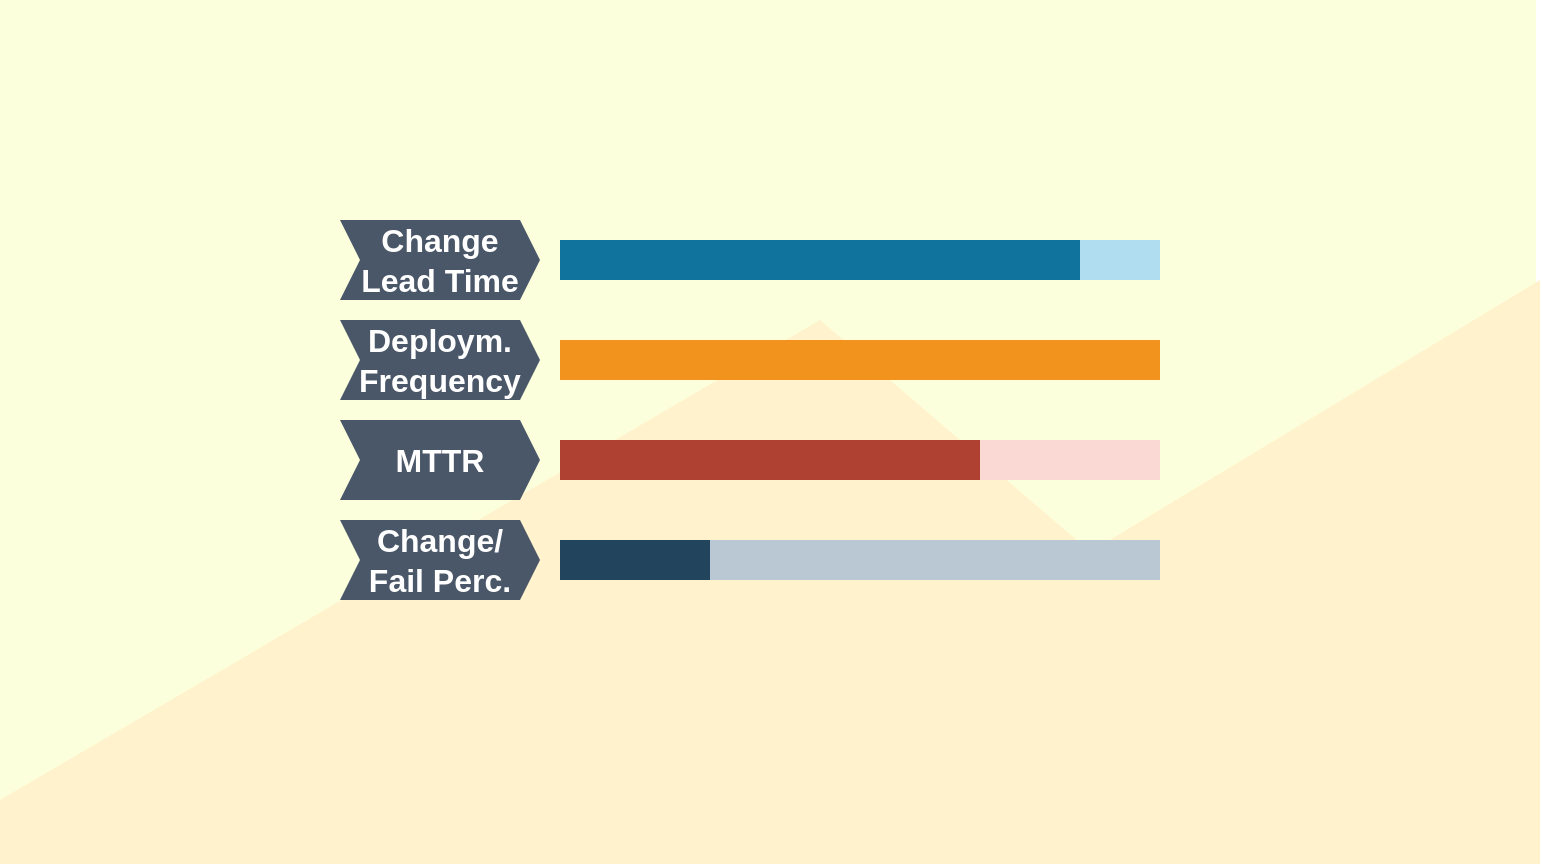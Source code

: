 <mxfile version="20.3.0" type="device"><diagram id="sfGkyqJ-wVHbOri7GWkh" name="Seite-1"><mxGraphModel dx="946" dy="606" grid="1" gridSize="10" guides="1" tooltips="1" connect="1" arrows="1" fold="1" page="1" pageScale="1" pageWidth="827" pageHeight="1169" math="0" shadow="0"><root><mxCell id="0"/><mxCell id="1" parent="0"/><mxCell id="nMVIfYfNS6cF1Cbamtte-1" value="" style="rounded=0;whiteSpace=wrap;html=1;imageWidth=200;imageHeight=24;fillColor=#FBFFDB;strokeColor=none;gradientDirection=west;imageAspect=0;fontColor=#333333;fillStyle=auto;" parent="1" vertex="1"><mxGeometry x="20" y="40" width="768" height="432" as="geometry"/></mxCell><mxCell id="X70-C00PvixJzz_IBROO-23" value="" style="shape=manualInput;whiteSpace=wrap;html=1;glass=0;comic=0;fillStyle=auto;fillColor=#FFF2CC;sketch=0;size=133;strokeColor=none;" parent="1" vertex="1"><mxGeometry x="570" y="180" width="220" height="292" as="geometry"/></mxCell><mxCell id="X70-C00PvixJzz_IBROO-24" value="" style="shape=manualInput;whiteSpace=wrap;html=1;glass=0;comic=0;fillStyle=auto;fillColor=#FFF2CC;sketch=0;size=120;strokeColor=none;flipH=1;" parent="1" vertex="1"><mxGeometry x="430" y="200" width="140" height="272" as="geometry"/></mxCell><mxCell id="X70-C00PvixJzz_IBROO-25" value="" style="shape=manualInput;whiteSpace=wrap;html=1;glass=0;comic=0;fillStyle=auto;fillColor=#FFF2CC;sketch=0;size=240;strokeColor=none;" parent="1" vertex="1"><mxGeometry x="20" y="200" width="410" height="272" as="geometry"/></mxCell><mxCell id="X70-C00PvixJzz_IBROO-3" value="Change Lead Time" style="shape=step;perimeter=stepPerimeter;whiteSpace=wrap;html=1;fixedSize=1;size=10;fillColor=#4A5768;strokeColor=none;fontSize=16;fontColor=#ffffff;fontStyle=1;rounded=0;" parent="1" vertex="1"><mxGeometry x="190" y="150" width="100" height="40" as="geometry"/></mxCell><mxCell id="X70-C00PvixJzz_IBROO-4" value="" style="whiteSpace=wrap;html=1;fixedSize=1;size=10;fillColor=#B1DDF0;strokeColor=none;" parent="1" vertex="1"><mxGeometry x="300" y="160" width="300" height="20" as="geometry"/></mxCell><mxCell id="X70-C00PvixJzz_IBROO-5" value="" style="whiteSpace=wrap;html=1;fixedSize=1;size=10;fillColor=#10739E;strokeColor=none;shadow=0;" parent="1" vertex="1"><mxGeometry x="300" y="160" width="260" height="20" as="geometry"/></mxCell><mxCell id="X70-C00PvixJzz_IBROO-6" value="Deploym. Frequency" style="shape=step;perimeter=stepPerimeter;whiteSpace=wrap;html=1;fixedSize=1;size=10;fillColor=#4A5768;strokeColor=none;fontSize=16;fontColor=#ffffff;fontStyle=1;rounded=0;" parent="1" vertex="1"><mxGeometry x="190" y="200" width="100" height="40" as="geometry"/></mxCell><mxCell id="X70-C00PvixJzz_IBROO-7" value="" style="whiteSpace=wrap;html=1;fixedSize=1;size=10;fillColor=#FCE7CD;strokeColor=none;" parent="1" vertex="1"><mxGeometry x="300" y="210" width="300" height="20" as="geometry"/></mxCell><mxCell id="X70-C00PvixJzz_IBROO-8" value="" style="whiteSpace=wrap;html=1;fixedSize=1;size=10;fillColor=#F2931E;strokeColor=none;shadow=0;" parent="1" vertex="1"><mxGeometry x="300" y="210" width="300" height="20" as="geometry"/></mxCell><mxCell id="X70-C00PvixJzz_IBROO-9" value="MTTR" style="shape=step;perimeter=stepPerimeter;whiteSpace=wrap;html=1;fixedSize=1;size=10;fillColor=#4A5768;strokeColor=none;fontSize=16;fontColor=#ffffff;fontStyle=1;rounded=0;" parent="1" vertex="1"><mxGeometry x="190" y="250" width="100" height="40" as="geometry"/></mxCell><mxCell id="X70-C00PvixJzz_IBROO-10" value="" style="whiteSpace=wrap;html=1;fixedSize=1;size=10;fillColor=#FAD9D5;strokeColor=none;" parent="1" vertex="1"><mxGeometry x="300" y="260" width="300" height="20" as="geometry"/></mxCell><mxCell id="X70-C00PvixJzz_IBROO-11" value="" style="whiteSpace=wrap;html=1;fixedSize=1;size=10;fillColor=#AE4132;strokeColor=none;shadow=0;" parent="1" vertex="1"><mxGeometry x="300" y="260" width="210" height="20" as="geometry"/></mxCell><mxCell id="X70-C00PvixJzz_IBROO-12" value="Change/&lt;br&gt;Fail Perc." style="shape=step;perimeter=stepPerimeter;whiteSpace=wrap;html=1;fixedSize=1;size=10;fillColor=#4A5768;strokeColor=none;fontSize=16;fontColor=#ffffff;fontStyle=1;rounded=0;" parent="1" vertex="1"><mxGeometry x="190" y="300" width="100" height="40" as="geometry"/></mxCell><mxCell id="X70-C00PvixJzz_IBROO-13" value="" style="whiteSpace=wrap;html=1;fixedSize=1;size=10;fillColor=#BAC8D3;strokeColor=none;" parent="1" vertex="1"><mxGeometry x="300" y="310" width="300" height="20" as="geometry"/></mxCell><mxCell id="X70-C00PvixJzz_IBROO-14" value="" style="whiteSpace=wrap;html=1;fixedSize=1;size=10;fillColor=#23445D;strokeColor=none;shadow=0;" parent="1" vertex="1"><mxGeometry x="300" y="310" width="75" height="20" as="geometry"/></mxCell></root></mxGraphModel></diagram></mxfile>
